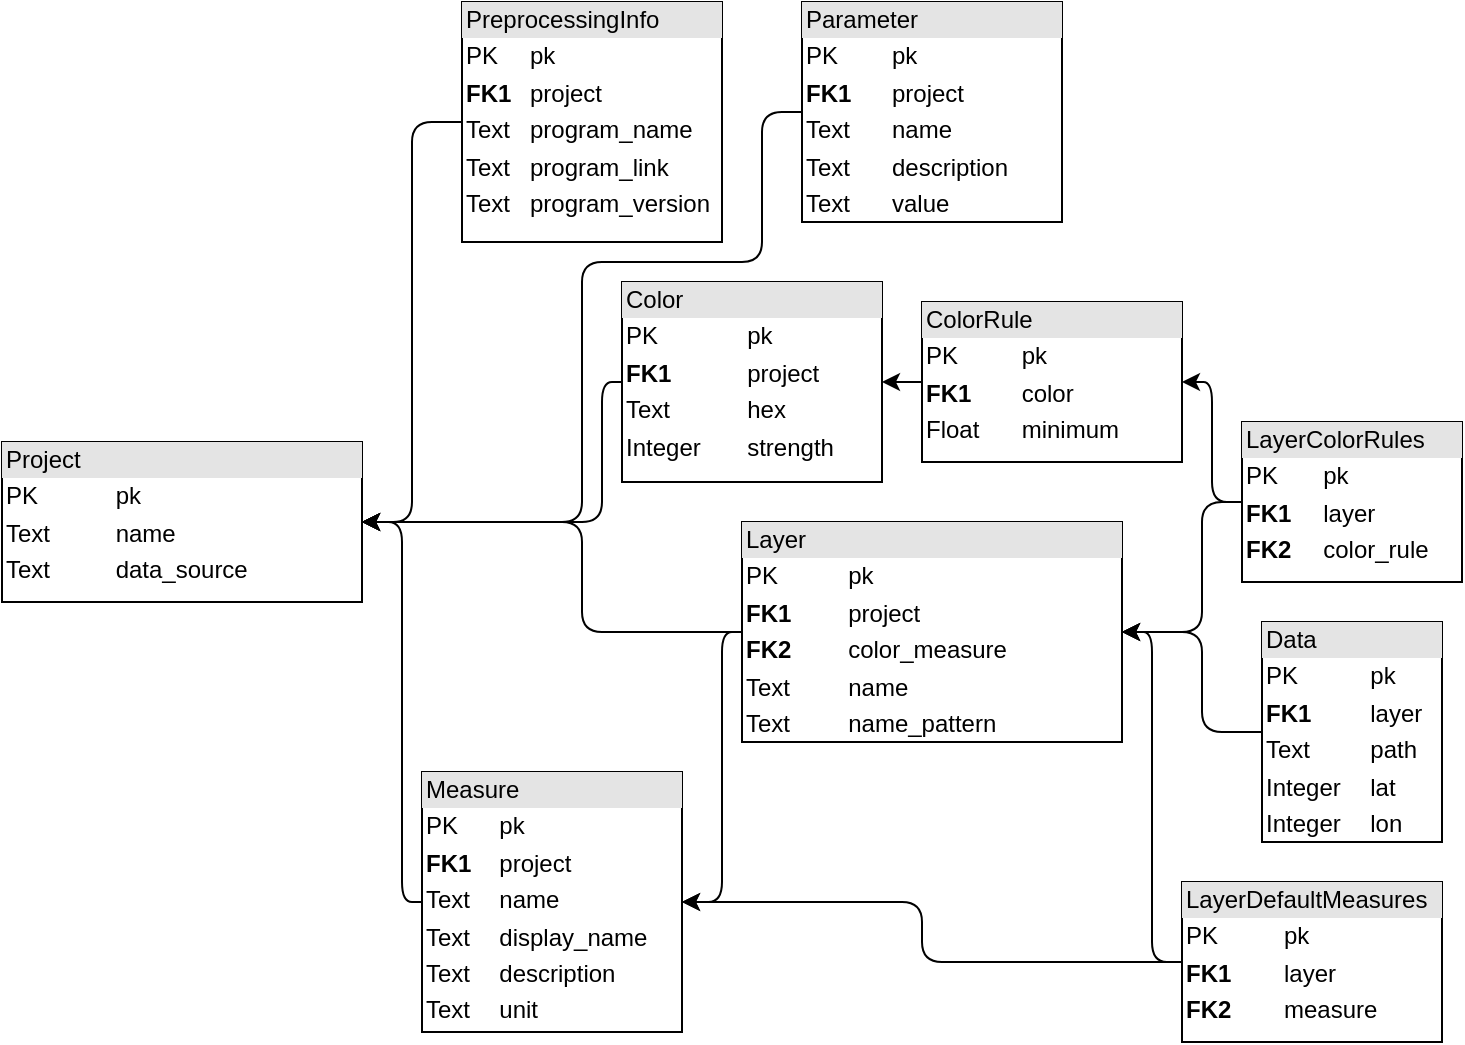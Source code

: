 <mxfile>
    <diagram id="r5FiK-lD54Fl5an0GdSp" name="Page-1">
        <mxGraphModel dx="1220" dy="1130" grid="1" gridSize="10" guides="1" tooltips="1" connect="1" arrows="1" fold="1" page="1" pageScale="1" pageWidth="827" pageHeight="1169" math="0" shadow="0">
            <root>
                <mxCell id="0"/>
                <mxCell id="1" parent="0"/>
                <mxCell id="2" value="&lt;div style=&quot;box-sizing:border-box;width:100%;background:#e4e4e4;padding:2px;&quot;&gt;Project&lt;/div&gt;&lt;table style=&quot;width:100%;font-size:1em;&quot; cellpadding=&quot;2&quot; cellspacing=&quot;0&quot;&gt;&lt;tbody&gt;&lt;tr&gt;&lt;td&gt;PK&lt;/td&gt;&lt;td&gt;pk&lt;/td&gt;&lt;/tr&gt;&lt;tr&gt;&lt;td&gt;Text&lt;/td&gt;&lt;td&gt;name&lt;/td&gt;&lt;/tr&gt;&lt;tr&gt;&lt;td&gt;Text&lt;span style=&quot;white-space: pre;&quot;&gt;&#x9;&lt;/span&gt;&lt;/td&gt;&lt;td&gt;data_source&lt;/td&gt;&lt;/tr&gt;&lt;/tbody&gt;&lt;/table&gt;" style="verticalAlign=top;align=left;overflow=fill;html=1;" parent="1" vertex="1">
                    <mxGeometry y="420" width="180" height="80" as="geometry"/>
                </mxCell>
                <mxCell id="14" style="edgeStyle=orthogonalEdgeStyle;html=1;exitX=0;exitY=0.5;exitDx=0;exitDy=0;entryX=1;entryY=0.5;entryDx=0;entryDy=0;" parent="1" source="3" target="2" edge="1">
                    <mxGeometry relative="1" as="geometry"/>
                </mxCell>
                <mxCell id="3" value="&lt;div style=&quot;box-sizing:border-box;width:100%;background:#e4e4e4;padding:2px;&quot;&gt;PreprocessingInfo&lt;/div&gt;&lt;table style=&quot;width:100%;font-size:1em;&quot; cellpadding=&quot;2&quot; cellspacing=&quot;0&quot;&gt;&lt;tbody&gt;&lt;tr&gt;&lt;td&gt;PK&lt;/td&gt;&lt;td&gt;pk&lt;/td&gt;&lt;/tr&gt;&lt;tr&gt;&lt;td&gt;&lt;b&gt;FK1&lt;/b&gt;&lt;span style=&quot;white-space: pre;&quot;&gt;&#x9;&lt;/span&gt;&lt;/td&gt;&lt;td&gt;project&lt;/td&gt;&lt;/tr&gt;&lt;tr&gt;&lt;td&gt;Text&lt;span style=&quot;white-space: pre;&quot;&gt;&#x9;&lt;/span&gt;&lt;/td&gt;&lt;td&gt;program_name&lt;/td&gt;&lt;/tr&gt;&lt;tr&gt;&lt;td&gt;Text&lt;/td&gt;&lt;td&gt;program_link&lt;/td&gt;&lt;/tr&gt;&lt;tr&gt;&lt;td&gt;Text&lt;/td&gt;&lt;td&gt;program_version&lt;/td&gt;&lt;/tr&gt;&lt;/tbody&gt;&lt;/table&gt;" style="verticalAlign=top;align=left;overflow=fill;html=1;" parent="1" vertex="1">
                    <mxGeometry x="230" y="200" width="130" height="120" as="geometry"/>
                </mxCell>
                <mxCell id="13" style="edgeStyle=orthogonalEdgeStyle;html=1;exitX=0;exitY=0.5;exitDx=0;exitDy=0;entryX=1;entryY=0.5;entryDx=0;entryDy=0;" parent="1" source="4" target="2" edge="1">
                    <mxGeometry relative="1" as="geometry">
                        <Array as="points">
                            <mxPoint x="300" y="390"/>
                            <mxPoint x="300" y="460"/>
                        </Array>
                    </mxGeometry>
                </mxCell>
                <mxCell id="4" value="&lt;div style=&quot;box-sizing:border-box;width:100%;background:#e4e4e4;padding:2px;&quot;&gt;Color&lt;/div&gt;&lt;table style=&quot;width:100%;font-size:1em;&quot; cellpadding=&quot;2&quot; cellspacing=&quot;0&quot;&gt;&lt;tbody&gt;&lt;tr&gt;&lt;td&gt;PK&lt;/td&gt;&lt;td&gt;pk&lt;/td&gt;&lt;/tr&gt;&lt;tr&gt;&lt;td&gt;&lt;b&gt;FK1&lt;/b&gt;&lt;span style=&quot;white-space: pre;&quot;&gt;&#x9;&lt;/span&gt;&lt;/td&gt;&lt;td&gt;project&lt;/td&gt;&lt;/tr&gt;&lt;tr&gt;&lt;td&gt;Text&lt;span style=&quot;white-space: pre;&quot;&gt;&#x9;&lt;/span&gt;&lt;/td&gt;&lt;td&gt;hex&lt;/td&gt;&lt;/tr&gt;&lt;tr&gt;&lt;td&gt;Integer&lt;/td&gt;&lt;td&gt;strength&lt;/td&gt;&lt;/tr&gt;&lt;/tbody&gt;&lt;/table&gt;" style="verticalAlign=top;align=left;overflow=fill;html=1;" parent="1" vertex="1">
                    <mxGeometry x="310" y="340" width="130" height="100" as="geometry"/>
                </mxCell>
                <mxCell id="12" style="edgeStyle=orthogonalEdgeStyle;html=1;exitX=0;exitY=0.5;exitDx=0;exitDy=0;entryX=1;entryY=0.5;entryDx=0;entryDy=0;" parent="1" source="5" target="4" edge="1">
                    <mxGeometry relative="1" as="geometry"/>
                </mxCell>
                <mxCell id="5" value="&lt;div style=&quot;box-sizing:border-box;width:100%;background:#e4e4e4;padding:2px;&quot;&gt;ColorRule&lt;/div&gt;&lt;table style=&quot;width:100%;font-size:1em;&quot; cellpadding=&quot;2&quot; cellspacing=&quot;0&quot;&gt;&lt;tbody&gt;&lt;tr&gt;&lt;td&gt;PK&lt;/td&gt;&lt;td&gt;pk&lt;/td&gt;&lt;/tr&gt;&lt;tr&gt;&lt;td&gt;&lt;b&gt;FK1&lt;/b&gt;&lt;span style=&quot;white-space: pre;&quot;&gt;&#x9;&lt;/span&gt;&lt;/td&gt;&lt;td&gt;color&lt;/td&gt;&lt;/tr&gt;&lt;tr&gt;&lt;td&gt;Float&lt;/td&gt;&lt;td&gt;minimum&lt;/td&gt;&lt;/tr&gt;&lt;/tbody&gt;&lt;/table&gt;" style="verticalAlign=top;align=left;overflow=fill;html=1;" parent="1" vertex="1">
                    <mxGeometry x="460" y="350" width="130" height="80" as="geometry"/>
                </mxCell>
                <mxCell id="15" style="edgeStyle=orthogonalEdgeStyle;html=1;exitX=0;exitY=0.5;exitDx=0;exitDy=0;entryX=1;entryY=0.5;entryDx=0;entryDy=0;" parent="1" source="6" target="2" edge="1">
                    <mxGeometry relative="1" as="geometry">
                        <Array as="points">
                            <mxPoint x="200" y="650"/>
                            <mxPoint x="200" y="460"/>
                        </Array>
                    </mxGeometry>
                </mxCell>
                <mxCell id="6" value="&lt;div style=&quot;box-sizing:border-box;width:100%;background:#e4e4e4;padding:2px;&quot;&gt;Measure&lt;/div&gt;&lt;table style=&quot;width:100%;font-size:1em;&quot; cellpadding=&quot;2&quot; cellspacing=&quot;0&quot;&gt;&lt;tbody&gt;&lt;tr&gt;&lt;td&gt;PK&lt;/td&gt;&lt;td&gt;pk&lt;/td&gt;&lt;/tr&gt;&lt;tr&gt;&lt;td&gt;&lt;b&gt;FK1&lt;span style=&quot;white-space: pre;&quot;&gt;&#x9;&lt;/span&gt;&lt;/b&gt;&lt;/td&gt;&lt;td&gt;project&lt;/td&gt;&lt;/tr&gt;&lt;tr&gt;&lt;td&gt;Text&lt;/td&gt;&lt;td&gt;name&lt;/td&gt;&lt;/tr&gt;&lt;tr&gt;&lt;td&gt;Text&lt;/td&gt;&lt;td&gt;display_name&lt;/td&gt;&lt;/tr&gt;&lt;tr&gt;&lt;td&gt;Text&lt;/td&gt;&lt;td&gt;description&lt;/td&gt;&lt;/tr&gt;&lt;tr&gt;&lt;td&gt;Text&lt;/td&gt;&lt;td&gt;unit&lt;/td&gt;&lt;/tr&gt;&lt;/tbody&gt;&lt;/table&gt;" style="verticalAlign=top;align=left;overflow=fill;html=1;" parent="1" vertex="1">
                    <mxGeometry x="210" y="585" width="130" height="130" as="geometry"/>
                </mxCell>
                <mxCell id="23" style="edgeStyle=orthogonalEdgeStyle;html=1;exitX=0;exitY=0.5;exitDx=0;exitDy=0;entryX=1;entryY=0.5;entryDx=0;entryDy=0;" parent="1" source="7" target="2" edge="1">
                    <mxGeometry relative="1" as="geometry">
                        <Array as="points">
                            <mxPoint x="380" y="255"/>
                            <mxPoint x="380" y="330"/>
                            <mxPoint x="290" y="330"/>
                            <mxPoint x="290" y="460"/>
                        </Array>
                    </mxGeometry>
                </mxCell>
                <mxCell id="7" value="&lt;div style=&quot;box-sizing:border-box;width:100%;background:#e4e4e4;padding:2px;&quot;&gt;Parameter&lt;/div&gt;&lt;table style=&quot;width:100%;font-size:1em;&quot; cellpadding=&quot;2&quot; cellspacing=&quot;0&quot;&gt;&lt;tbody&gt;&lt;tr&gt;&lt;td&gt;PK&lt;/td&gt;&lt;td&gt;pk&lt;/td&gt;&lt;/tr&gt;&lt;tr&gt;&lt;td&gt;&lt;b&gt;FK1&lt;/b&gt;&lt;span style=&quot;white-space: pre;&quot;&gt;&#x9;&lt;/span&gt;&lt;/td&gt;&lt;td&gt;project&lt;/td&gt;&lt;/tr&gt;&lt;tr&gt;&lt;td&gt;Text&lt;/td&gt;&lt;td&gt;name&lt;/td&gt;&lt;/tr&gt;&lt;tr&gt;&lt;td&gt;Text&lt;/td&gt;&lt;td&gt;description&lt;/td&gt;&lt;/tr&gt;&lt;tr&gt;&lt;td&gt;Text&lt;/td&gt;&lt;td&gt;value&lt;/td&gt;&lt;/tr&gt;&lt;/tbody&gt;&lt;/table&gt;" style="verticalAlign=top;align=left;overflow=fill;html=1;" parent="1" vertex="1">
                    <mxGeometry x="400" y="200" width="130" height="110" as="geometry"/>
                </mxCell>
                <mxCell id="16" style="edgeStyle=orthogonalEdgeStyle;html=1;exitX=0;exitY=0.5;exitDx=0;exitDy=0;entryX=1;entryY=0.5;entryDx=0;entryDy=0;" parent="1" source="8" target="2" edge="1">
                    <mxGeometry relative="1" as="geometry">
                        <Array as="points">
                            <mxPoint x="290" y="515"/>
                            <mxPoint x="290" y="460"/>
                        </Array>
                    </mxGeometry>
                </mxCell>
                <mxCell id="17" style="edgeStyle=orthogonalEdgeStyle;html=1;exitX=0;exitY=0.5;exitDx=0;exitDy=0;entryX=1;entryY=0.5;entryDx=0;entryDy=0;" parent="1" source="8" target="6" edge="1">
                    <mxGeometry relative="1" as="geometry">
                        <Array as="points">
                            <mxPoint x="360" y="515"/>
                            <mxPoint x="360" y="650"/>
                        </Array>
                    </mxGeometry>
                </mxCell>
                <mxCell id="8" value="&lt;div style=&quot;box-sizing:border-box;width:100%;background:#e4e4e4;padding:2px;&quot;&gt;Layer&lt;/div&gt;&lt;table style=&quot;width:100%;font-size:1em;&quot; cellpadding=&quot;2&quot; cellspacing=&quot;0&quot;&gt;&lt;tbody&gt;&lt;tr&gt;&lt;td&gt;PK&lt;/td&gt;&lt;td&gt;pk&lt;/td&gt;&lt;/tr&gt;&lt;tr&gt;&lt;td&gt;&lt;b&gt;FK1&lt;span style=&quot;white-space: pre;&quot;&gt;&#x9;&lt;/span&gt;&lt;/b&gt;&lt;/td&gt;&lt;td&gt;project&lt;/td&gt;&lt;/tr&gt;&lt;tr&gt;&lt;td&gt;&lt;b&gt;FK2&lt;/b&gt;&lt;/td&gt;&lt;td&gt;color_measure&lt;/td&gt;&lt;/tr&gt;&lt;tr&gt;&lt;td&gt;Text&lt;/td&gt;&lt;td&gt;name&lt;/td&gt;&lt;/tr&gt;&lt;tr&gt;&lt;td&gt;Text&lt;/td&gt;&lt;td&gt;name_pattern&lt;/td&gt;&lt;/tr&gt;&lt;/tbody&gt;&lt;/table&gt;" style="verticalAlign=top;align=left;overflow=fill;html=1;" parent="1" vertex="1">
                    <mxGeometry x="370" y="460" width="190" height="110" as="geometry"/>
                </mxCell>
                <mxCell id="18" style="edgeStyle=orthogonalEdgeStyle;html=1;exitX=0;exitY=0.5;exitDx=0;exitDy=0;entryX=1;entryY=0.5;entryDx=0;entryDy=0;" parent="1" source="9" target="8" edge="1">
                    <mxGeometry relative="1" as="geometry">
                        <Array as="points">
                            <mxPoint x="600" y="565"/>
                            <mxPoint x="600" y="515"/>
                        </Array>
                    </mxGeometry>
                </mxCell>
                <mxCell id="9" value="&lt;div style=&quot;box-sizing: border-box; width: 100%; background: rgb(228, 228, 228); padding: 2px;&quot;&gt;Data&lt;/div&gt;&lt;table style=&quot;width:100%;font-size:1em;&quot; cellpadding=&quot;2&quot; cellspacing=&quot;0&quot;&gt;&lt;tbody&gt;&lt;tr&gt;&lt;td&gt;PK&lt;/td&gt;&lt;td&gt;pk&lt;/td&gt;&lt;/tr&gt;&lt;tr&gt;&lt;td&gt;&lt;b&gt;FK1&lt;/b&gt;&lt;/td&gt;&lt;td&gt;layer&lt;/td&gt;&lt;/tr&gt;&lt;tr&gt;&lt;td&gt;Text&lt;/td&gt;&lt;td&gt;path&lt;/td&gt;&lt;/tr&gt;&lt;tr&gt;&lt;td&gt;Integer&lt;/td&gt;&lt;td&gt;lat&lt;/td&gt;&lt;/tr&gt;&lt;tr&gt;&lt;td&gt;Integer&lt;/td&gt;&lt;td&gt;lon&lt;/td&gt;&lt;/tr&gt;&lt;/tbody&gt;&lt;/table&gt;" style="verticalAlign=top;align=left;overflow=fill;html=1;" parent="1" vertex="1">
                    <mxGeometry x="630" y="510" width="90" height="110" as="geometry"/>
                </mxCell>
                <mxCell id="21" style="edgeStyle=orthogonalEdgeStyle;html=1;exitX=0;exitY=0.5;exitDx=0;exitDy=0;entryX=1;entryY=0.5;entryDx=0;entryDy=0;" parent="1" source="10" target="8" edge="1">
                    <mxGeometry relative="1" as="geometry"/>
                </mxCell>
                <mxCell id="22" style="edgeStyle=orthogonalEdgeStyle;html=1;exitX=0;exitY=0.5;exitDx=0;exitDy=0;entryX=1;entryY=0.5;entryDx=0;entryDy=0;" parent="1" source="10" target="6" edge="1">
                    <mxGeometry relative="1" as="geometry">
                        <Array as="points">
                            <mxPoint x="460" y="680"/>
                            <mxPoint x="460" y="650"/>
                        </Array>
                    </mxGeometry>
                </mxCell>
                <mxCell id="10" value="&lt;div style=&quot;box-sizing:border-box;width:100%;background:#e4e4e4;padding:2px;&quot;&gt;LayerDefaultMeasures&lt;/div&gt;&lt;table style=&quot;width:100%;font-size:1em;&quot; cellpadding=&quot;2&quot; cellspacing=&quot;0&quot;&gt;&lt;tbody&gt;&lt;tr&gt;&lt;td&gt;PK&lt;/td&gt;&lt;td&gt;pk&lt;/td&gt;&lt;/tr&gt;&lt;tr&gt;&lt;td&gt;&lt;b&gt;FK1&lt;/b&gt;&lt;span style=&quot;white-space: pre;&quot;&gt;&#x9;&lt;/span&gt;&lt;/td&gt;&lt;td&gt;layer&lt;/td&gt;&lt;/tr&gt;&lt;tr&gt;&lt;td&gt;&lt;b&gt;FK2&lt;/b&gt;&lt;/td&gt;&lt;td&gt;measure&lt;/td&gt;&lt;/tr&gt;&lt;/tbody&gt;&lt;/table&gt;" style="verticalAlign=top;align=left;overflow=fill;html=1;" parent="1" vertex="1">
                    <mxGeometry x="590" y="640" width="130" height="80" as="geometry"/>
                </mxCell>
                <mxCell id="19" style="edgeStyle=orthogonalEdgeStyle;html=1;exitX=0;exitY=0.5;exitDx=0;exitDy=0;entryX=1;entryY=0.5;entryDx=0;entryDy=0;" parent="1" source="11" target="8" edge="1">
                    <mxGeometry relative="1" as="geometry">
                        <Array as="points">
                            <mxPoint x="600" y="450"/>
                            <mxPoint x="600" y="515"/>
                        </Array>
                    </mxGeometry>
                </mxCell>
                <mxCell id="20" style="edgeStyle=orthogonalEdgeStyle;html=1;exitX=0;exitY=0.5;exitDx=0;exitDy=0;entryX=1;entryY=0.5;entryDx=0;entryDy=0;" parent="1" source="11" target="5" edge="1">
                    <mxGeometry relative="1" as="geometry"/>
                </mxCell>
                <mxCell id="11" value="&lt;div style=&quot;box-sizing:border-box;width:100%;background:#e4e4e4;padding:2px;&quot;&gt;LayerColorRules&lt;/div&gt;&lt;table style=&quot;width:100%;font-size:1em;&quot; cellpadding=&quot;2&quot; cellspacing=&quot;0&quot;&gt;&lt;tbody&gt;&lt;tr&gt;&lt;td&gt;PK&lt;/td&gt;&lt;td&gt;pk&lt;/td&gt;&lt;/tr&gt;&lt;tr&gt;&lt;td&gt;&lt;b&gt;FK1&lt;/b&gt;&lt;span style=&quot;white-space: pre;&quot;&gt;&#x9;&lt;/span&gt;&lt;/td&gt;&lt;td&gt;layer&lt;/td&gt;&lt;/tr&gt;&lt;tr&gt;&lt;td&gt;&lt;b&gt;FK2&lt;/b&gt;&lt;/td&gt;&lt;td&gt;color_rule&lt;/td&gt;&lt;/tr&gt;&lt;/tbody&gt;&lt;/table&gt;" style="verticalAlign=top;align=left;overflow=fill;html=1;" parent="1" vertex="1">
                    <mxGeometry x="620" y="410" width="110" height="80" as="geometry"/>
                </mxCell>
            </root>
        </mxGraphModel>
    </diagram>
</mxfile>
